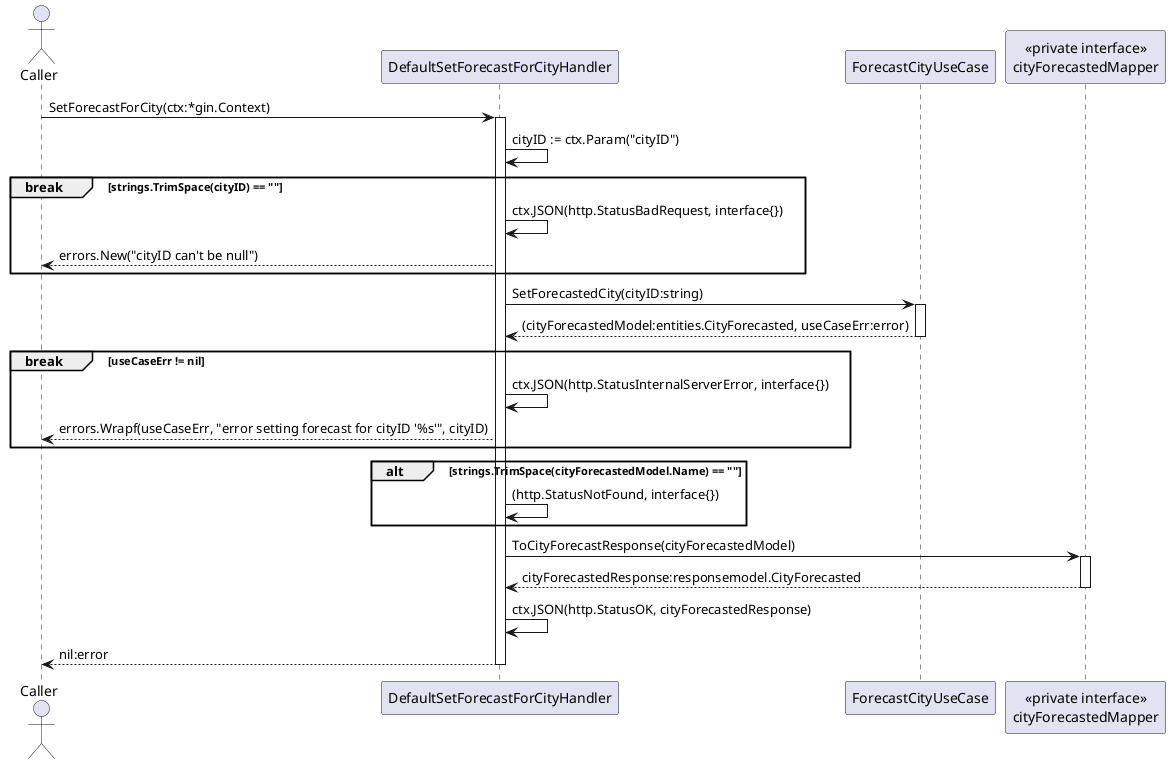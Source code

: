 @startuml

actor Caller as C
participant DefaultSetForecastForCityHandler as H
participant ForecastCityUseCase as UC
participant "<<private interface>>\ncityForecastedMapper" as M

C -> H : SetForecastForCity(ctx:*gin.Context)
activate H
    H -> H : cityID := ctx.Param("cityID")
    break strings.TrimSpace(cityID) == ""
        H -> H : ctx.JSON(http.StatusBadRequest, interface{})
        H --> C : errors.New("cityID can't be null")
    end
    H -> UC : SetForecastedCity(cityID:string)
    activate UC
        H <-- UC : (cityForecastedModel:entities.CityForecasted, useCaseErr:error)
    deactivate
    break useCaseErr != nil
        H -> H : ctx.JSON(http.StatusInternalServerError, interface{})
        H --> C : errors.Wrapf(useCaseErr, "error setting forecast for cityID '%s'", cityID)
    end
    alt strings.TrimSpace(cityForecastedModel.Name) == ""
        H -> H : (http.StatusNotFound, interface{})
    end
    H -> M : ToCityForecastResponse(cityForecastedModel)
    activate M
        H <-- M : cityForecastedResponse:responsemodel.CityForecasted
    deactivate
    H -> H : ctx.JSON(http.StatusOK, cityForecastedResponse)
    H --> C : nil:error
deactivate

@enduml
